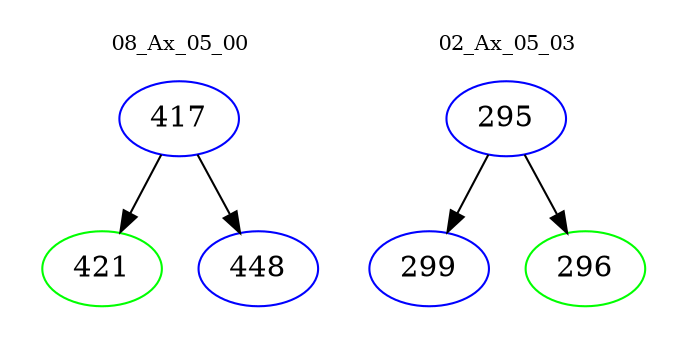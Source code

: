 digraph{
subgraph cluster_0 {
color = white
label = "08_Ax_05_00";
fontsize=10;
T0_417 [label="417", color="blue"]
T0_417 -> T0_421 [color="black"]
T0_421 [label="421", color="green"]
T0_417 -> T0_448 [color="black"]
T0_448 [label="448", color="blue"]
}
subgraph cluster_1 {
color = white
label = "02_Ax_05_03";
fontsize=10;
T1_295 [label="295", color="blue"]
T1_295 -> T1_299 [color="black"]
T1_299 [label="299", color="blue"]
T1_295 -> T1_296 [color="black"]
T1_296 [label="296", color="green"]
}
}
